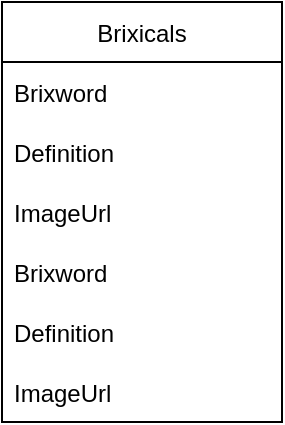 <mxfile version="17.4.2" type="github">
  <diagram id="C5RBs43oDa-KdzZeNtuy" name="Page-1">
    <mxGraphModel dx="1038" dy="560" grid="1" gridSize="10" guides="1" tooltips="1" connect="1" arrows="1" fold="1" page="1" pageScale="1" pageWidth="827" pageHeight="1169" math="0" shadow="0">
      <root>
        <mxCell id="WIyWlLk6GJQsqaUBKTNV-0" />
        <mxCell id="WIyWlLk6GJQsqaUBKTNV-1" parent="WIyWlLk6GJQsqaUBKTNV-0" />
        <mxCell id="XdVdioe4yojdeGzWcatF-1" value="Brixicals" style="swimlane;fontStyle=0;childLayout=stackLayout;horizontal=1;startSize=30;horizontalStack=0;resizeParent=1;resizeParentMax=0;resizeLast=0;collapsible=1;marginBottom=0;" vertex="1" parent="WIyWlLk6GJQsqaUBKTNV-1">
          <mxGeometry x="40" y="40" width="140" height="210" as="geometry">
            <mxRectangle x="40" y="40" width="80" height="30" as="alternateBounds" />
          </mxGeometry>
        </mxCell>
        <mxCell id="XdVdioe4yojdeGzWcatF-2" value="Brixword" style="text;strokeColor=none;fillColor=none;align=left;verticalAlign=middle;spacingLeft=4;spacingRight=4;overflow=hidden;points=[[0,0.5],[1,0.5]];portConstraint=eastwest;rotatable=0;" vertex="1" parent="XdVdioe4yojdeGzWcatF-1">
          <mxGeometry y="30" width="140" height="30" as="geometry" />
        </mxCell>
        <mxCell id="XdVdioe4yojdeGzWcatF-3" value="Definition" style="text;strokeColor=none;fillColor=none;align=left;verticalAlign=middle;spacingLeft=4;spacingRight=4;overflow=hidden;points=[[0,0.5],[1,0.5]];portConstraint=eastwest;rotatable=0;" vertex="1" parent="XdVdioe4yojdeGzWcatF-1">
          <mxGeometry y="60" width="140" height="30" as="geometry" />
        </mxCell>
        <mxCell id="XdVdioe4yojdeGzWcatF-4" value="ImageUrl" style="text;strokeColor=none;fillColor=none;align=left;verticalAlign=middle;spacingLeft=4;spacingRight=4;overflow=hidden;points=[[0,0.5],[1,0.5]];portConstraint=eastwest;rotatable=0;" vertex="1" parent="XdVdioe4yojdeGzWcatF-1">
          <mxGeometry y="90" width="140" height="30" as="geometry" />
        </mxCell>
        <mxCell id="XdVdioe4yojdeGzWcatF-8" style="text;strokeColor=none;fillColor=none;align=left;verticalAlign=middle;spacingLeft=4;spacingRight=4;overflow=hidden;points=[[0,0.5],[1,0.5]];portConstraint=eastwest;rotatable=0;" vertex="1" parent="XdVdioe4yojdeGzWcatF-1">
          <mxGeometry y="120" width="140" height="30" as="geometry" />
        </mxCell>
        <mxCell id="XdVdioe4yojdeGzWcatF-9" style="text;strokeColor=none;fillColor=none;align=left;verticalAlign=middle;spacingLeft=4;spacingRight=4;overflow=hidden;points=[[0,0.5],[1,0.5]];portConstraint=eastwest;rotatable=0;" vertex="1" parent="XdVdioe4yojdeGzWcatF-1">
          <mxGeometry y="150" width="140" height="30" as="geometry" />
        </mxCell>
        <mxCell id="XdVdioe4yojdeGzWcatF-10" style="text;strokeColor=none;fillColor=none;align=left;verticalAlign=middle;spacingLeft=4;spacingRight=4;overflow=hidden;points=[[0,0.5],[1,0.5]];portConstraint=eastwest;rotatable=0;" vertex="1" parent="XdVdioe4yojdeGzWcatF-1">
          <mxGeometry y="180" width="140" height="30" as="geometry" />
        </mxCell>
        <mxCell id="XdVdioe4yojdeGzWcatF-5" value="Brixword" style="text;strokeColor=none;fillColor=none;align=left;verticalAlign=middle;spacingLeft=4;spacingRight=4;overflow=hidden;points=[[0,0.5],[1,0.5]];portConstraint=eastwest;rotatable=0;" vertex="1" parent="WIyWlLk6GJQsqaUBKTNV-1">
          <mxGeometry x="40" y="160" width="140" height="30" as="geometry" />
        </mxCell>
        <mxCell id="XdVdioe4yojdeGzWcatF-6" value="Definition" style="text;strokeColor=none;fillColor=none;align=left;verticalAlign=middle;spacingLeft=4;spacingRight=4;overflow=hidden;points=[[0,0.5],[1,0.5]];portConstraint=eastwest;rotatable=0;" vertex="1" parent="WIyWlLk6GJQsqaUBKTNV-1">
          <mxGeometry x="40" y="190" width="140" height="30" as="geometry" />
        </mxCell>
        <mxCell id="XdVdioe4yojdeGzWcatF-7" value="ImageUrl" style="text;strokeColor=none;fillColor=none;align=left;verticalAlign=middle;spacingLeft=4;spacingRight=4;overflow=hidden;points=[[0,0.5],[1,0.5]];portConstraint=eastwest;rotatable=0;" vertex="1" parent="WIyWlLk6GJQsqaUBKTNV-1">
          <mxGeometry x="40" y="220" width="140" height="30" as="geometry" />
        </mxCell>
      </root>
    </mxGraphModel>
  </diagram>
</mxfile>
